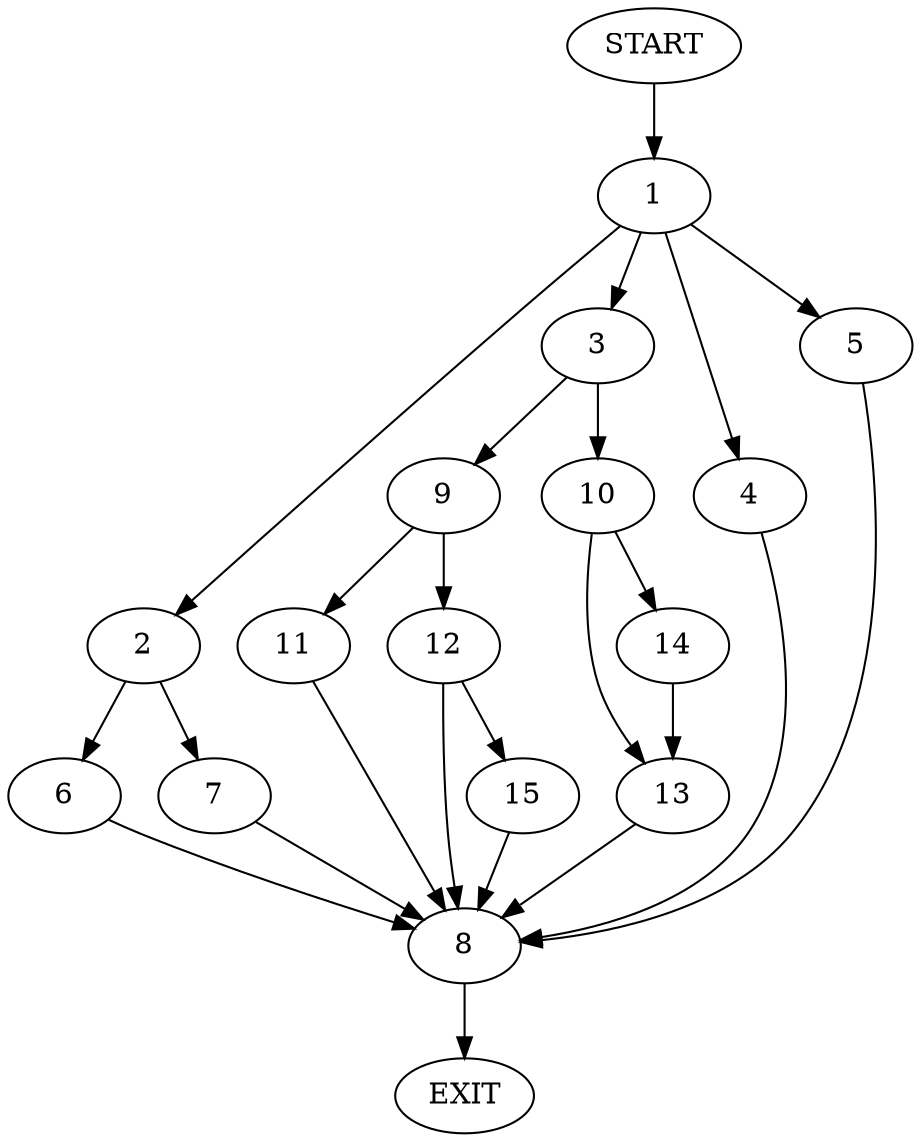 digraph {
0 [label="START"]
16 [label="EXIT"]
0 -> 1
1 -> 2
1 -> 3
1 -> 4
1 -> 5
2 -> 6
2 -> 7
4 -> 8
3 -> 9
3 -> 10
5 -> 8
8 -> 16
9 -> 11
9 -> 12
10 -> 13
10 -> 14
13 -> 8
14 -> 13
11 -> 8
12 -> 15
12 -> 8
15 -> 8
7 -> 8
6 -> 8
}
